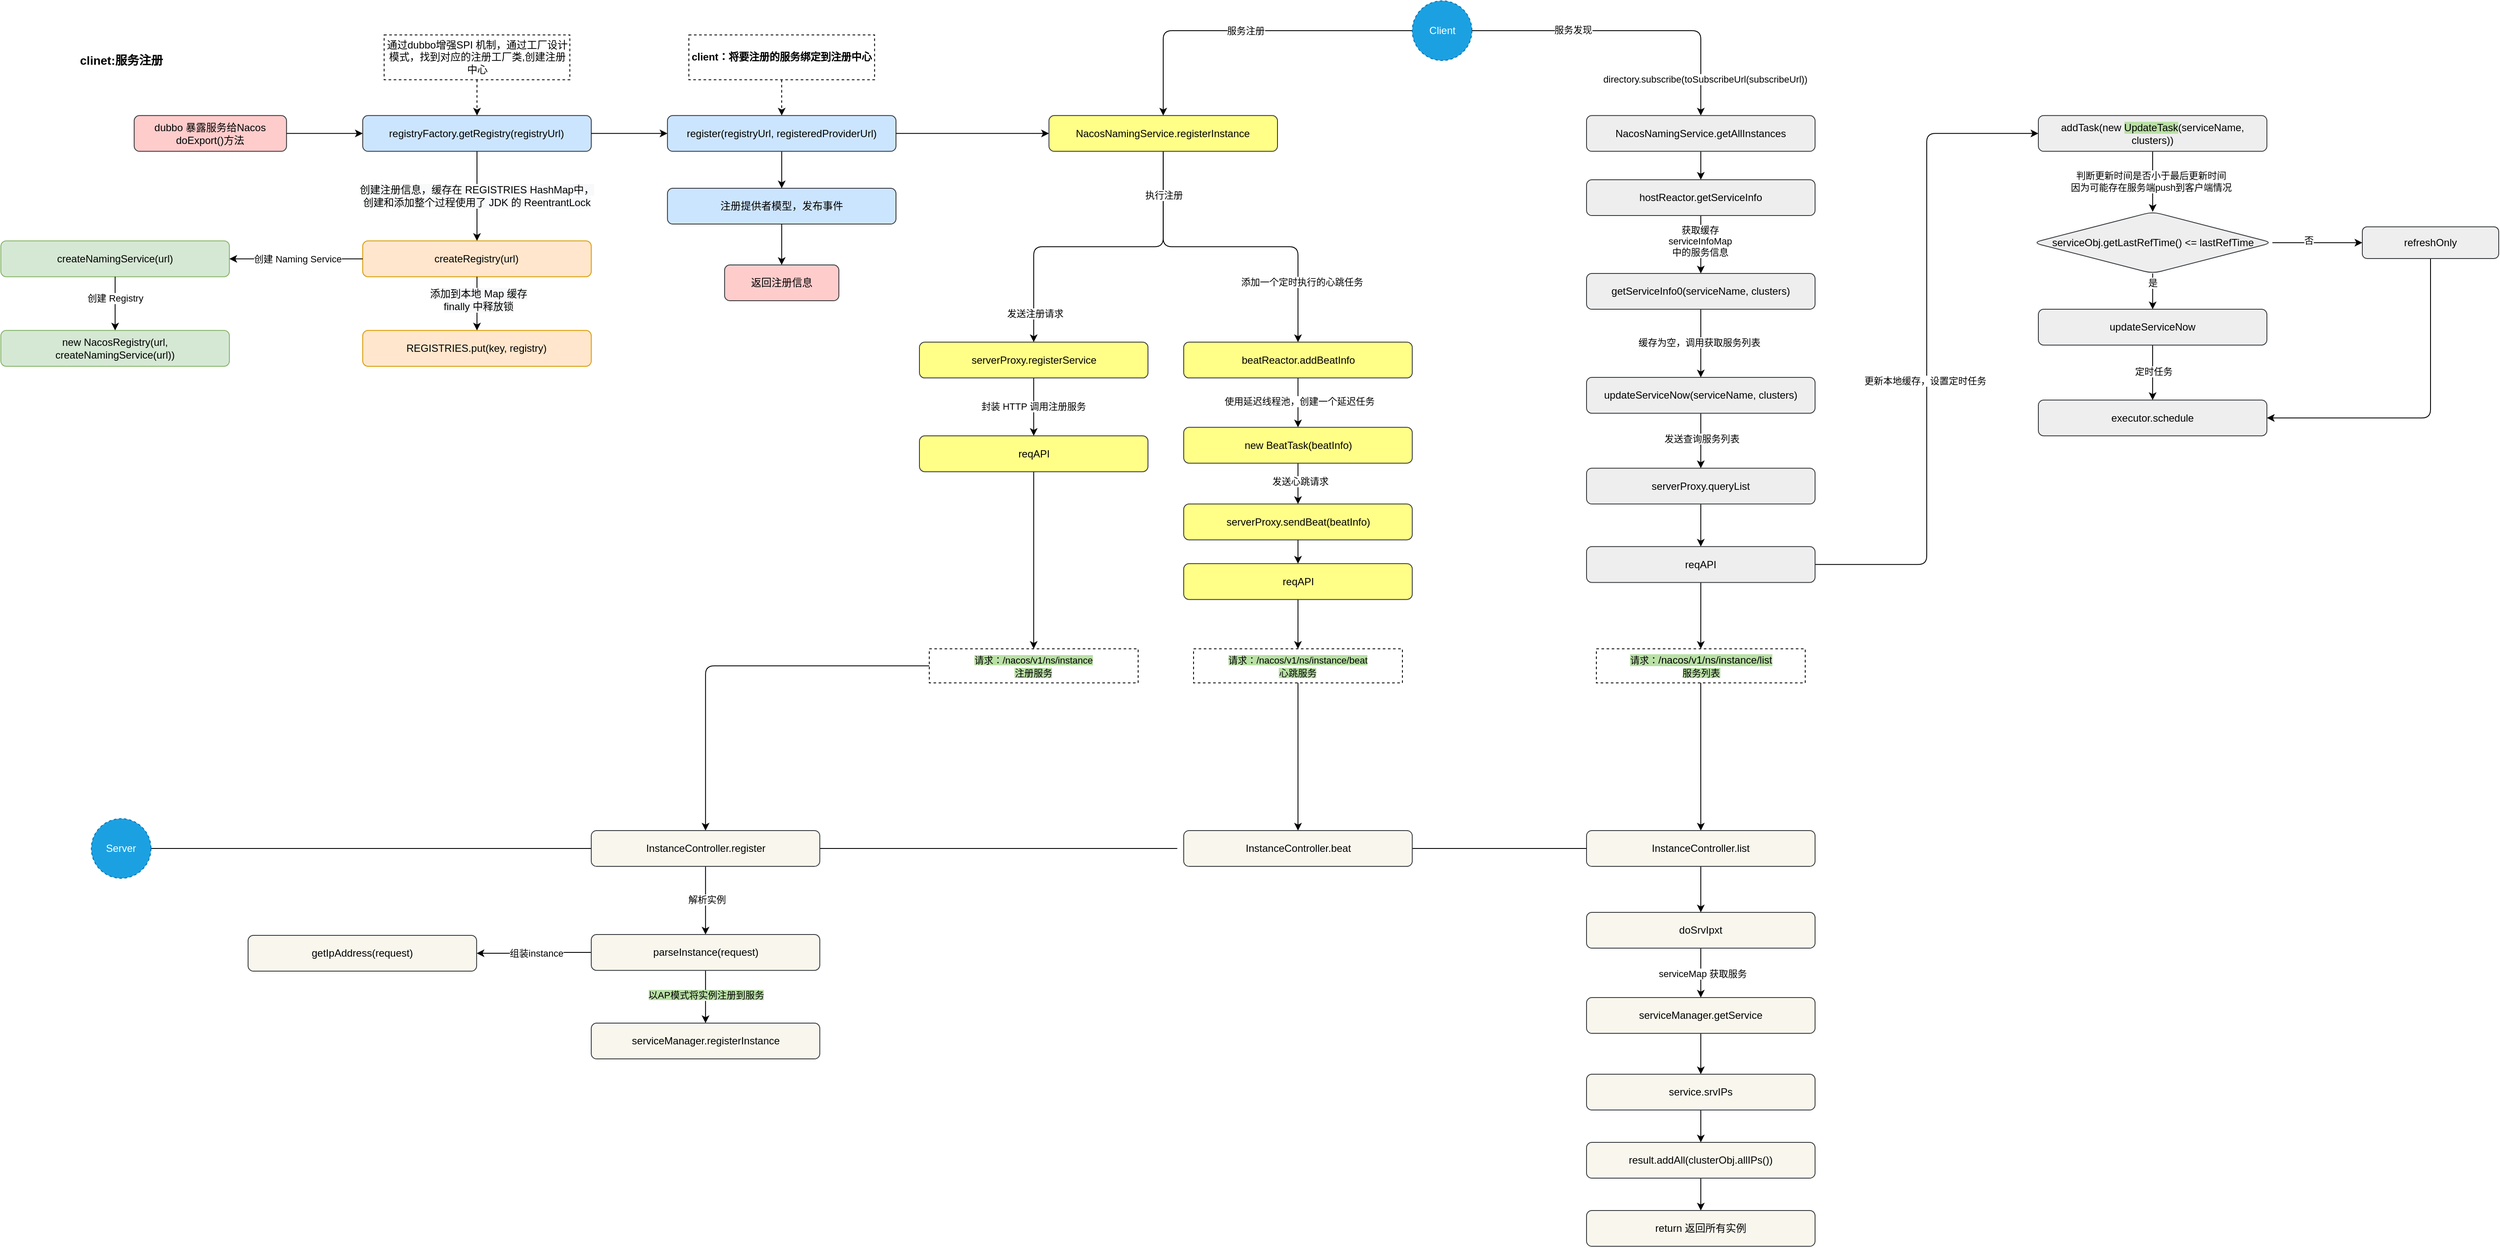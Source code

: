 <mxfile version="14.1.2" type="github">
  <diagram id="Wsj4afVeevuhm8IvAsYv" name="第 1 页">
    <mxGraphModel dx="1892" dy="1240" grid="1" gridSize="10" guides="1" tooltips="1" connect="1" arrows="1" fold="1" page="1" pageScale="1" pageWidth="3300" pageHeight="2339" math="0" shadow="0">
      <root>
        <mxCell id="0" />
        <mxCell id="1" parent="0" />
        <mxCell id="NISNzgCOaCl-4DxK-km3-28" value="注册提供者模型，发布事件" style="rounded=1;whiteSpace=wrap;html=1;strokeColor=#36393d;fillColor=#cce5ff;" vertex="1" parent="1">
          <mxGeometry x="801.915" y="250.001" width="268.085" height="42.051" as="geometry" />
        </mxCell>
        <mxCell id="NISNzgCOaCl-4DxK-km3-29" value="" style="edgeStyle=orthogonalEdgeStyle;rounded=1;orthogonalLoop=1;jettySize=auto;html=1;" edge="1" parent="1" source="NISNzgCOaCl-4DxK-km3-24" target="NISNzgCOaCl-4DxK-km3-28">
          <mxGeometry relative="1" as="geometry" />
        </mxCell>
        <mxCell id="NISNzgCOaCl-4DxK-km3-33" value="" style="edgeStyle=orthogonalEdgeStyle;rounded=1;orthogonalLoop=1;jettySize=auto;html=1;" edge="1" parent="1" source="NISNzgCOaCl-4DxK-km3-28" target="NISNzgCOaCl-4DxK-km3-32">
          <mxGeometry relative="1" as="geometry" />
        </mxCell>
        <mxCell id="NISNzgCOaCl-4DxK-km3-32" value="返回注册信息" style="rounded=1;whiteSpace=wrap;html=1;strokeColor=#36393d;fillColor=#ffcccc;" vertex="1" parent="1">
          <mxGeometry x="868.936" y="340.001" width="134.043" height="42.051" as="geometry" />
        </mxCell>
        <mxCell id="NISNzgCOaCl-4DxK-km3-1" value="dubbo 暴露服务给Nacos&lt;br&gt;doExport()方法" style="rounded=1;whiteSpace=wrap;html=1;strokeColor=#36393d;fillColor=#ffcccc;" vertex="1" parent="1">
          <mxGeometry x="176.383" y="164.615" width="178.723" height="42.051" as="geometry" />
        </mxCell>
        <mxCell id="NISNzgCOaCl-4DxK-km3-2" value="registryFactory.getRegistry(registryUrl)" style="rounded=1;whiteSpace=wrap;html=1;strokeColor=#36393d;fillColor=#cce5ff;" vertex="1" parent="1">
          <mxGeometry x="444.468" y="164.615" width="268.085" height="42.051" as="geometry" />
        </mxCell>
        <mxCell id="NISNzgCOaCl-4DxK-km3-3" value="" style="edgeStyle=orthogonalEdgeStyle;rounded=1;orthogonalLoop=1;jettySize=auto;html=1;" edge="1" parent="1" source="NISNzgCOaCl-4DxK-km3-1" target="NISNzgCOaCl-4DxK-km3-2">
          <mxGeometry x="20" y="70" as="geometry" />
        </mxCell>
        <mxCell id="NISNzgCOaCl-4DxK-km3-6" value="" style="edgeStyle=orthogonalEdgeStyle;rounded=1;orthogonalLoop=1;jettySize=auto;html=1;dashed=1;" edge="1" parent="1" source="NISNzgCOaCl-4DxK-km3-5" target="NISNzgCOaCl-4DxK-km3-2">
          <mxGeometry x="20" y="70" as="geometry" />
        </mxCell>
        <mxCell id="NISNzgCOaCl-4DxK-km3-5" value="通过dubbo增强SPI 机制，通过工厂设计模式，找到对应的注册工厂类,创建注册中心" style="text;html=1;fillColor=none;align=center;verticalAlign=middle;whiteSpace=wrap;rounded=0;strokeColor=#000000;dashed=1;" vertex="1" parent="1">
          <mxGeometry x="469.601" y="70" width="217.819" height="52.564" as="geometry" />
        </mxCell>
        <mxCell id="NISNzgCOaCl-4DxK-km3-7" value="createRegistry(url)" style="rounded=1;whiteSpace=wrap;html=1;strokeColor=#d79b00;fillColor=#ffe6cc;" vertex="1" parent="1">
          <mxGeometry x="444.468" y="311.795" width="268.085" height="42.051" as="geometry" />
        </mxCell>
        <mxCell id="NISNzgCOaCl-4DxK-km3-8" value="" style="edgeStyle=orthogonalEdgeStyle;rounded=1;orthogonalLoop=1;jettySize=auto;html=1;" edge="1" parent="1" source="NISNzgCOaCl-4DxK-km3-2" target="NISNzgCOaCl-4DxK-km3-7">
          <mxGeometry x="20" y="70" as="geometry" />
        </mxCell>
        <mxCell id="NISNzgCOaCl-4DxK-km3-22" value="&lt;span style=&quot;font-size: 12px ; background-color: rgb(248 , 249 , 250)&quot;&gt;创建注册信息，缓存在&amp;nbsp;REGISTRIES HashMap中，&lt;br&gt;创建和添加整个过程使用了 JDK 的&amp;nbsp;ReentrantLock&lt;/span&gt;" style="edgeLabel;html=1;align=center;verticalAlign=middle;resizable=0;points=[];" vertex="1" connectable="0" parent="NISNzgCOaCl-4DxK-km3-8">
          <mxGeometry x="-0.013" y="-1" relative="1" as="geometry">
            <mxPoint as="offset" />
          </mxGeometry>
        </mxCell>
        <mxCell id="NISNzgCOaCl-4DxK-km3-11" value="createNamingService(url)" style="rounded=1;whiteSpace=wrap;html=1;strokeColor=#82b366;fillColor=#d5e8d4;" vertex="1" parent="1">
          <mxGeometry x="20" y="311.795" width="268.085" height="42.051" as="geometry" />
        </mxCell>
        <mxCell id="NISNzgCOaCl-4DxK-km3-12" value="" style="edgeStyle=orthogonalEdgeStyle;rounded=1;orthogonalLoop=1;jettySize=auto;html=1;" edge="1" parent="1" source="NISNzgCOaCl-4DxK-km3-7" target="NISNzgCOaCl-4DxK-km3-11">
          <mxGeometry x="20" y="70" as="geometry" />
        </mxCell>
        <mxCell id="NISNzgCOaCl-4DxK-km3-13" value="创建 Naming Service" style="edgeLabel;html=1;align=center;verticalAlign=middle;resizable=0;points=[];" vertex="1" connectable="0" parent="NISNzgCOaCl-4DxK-km3-12">
          <mxGeometry x="-0.114" y="3" relative="1" as="geometry">
            <mxPoint x="-7.65" y="-3" as="offset" />
          </mxGeometry>
        </mxCell>
        <mxCell id="NISNzgCOaCl-4DxK-km3-14" value="new NacosRegistry(url, createNamingService(url))" style="rounded=1;whiteSpace=wrap;html=1;strokeColor=#82b366;fillColor=#d5e8d4;" vertex="1" parent="1">
          <mxGeometry x="20" y="416.923" width="268.085" height="42.051" as="geometry" />
        </mxCell>
        <mxCell id="NISNzgCOaCl-4DxK-km3-15" value="" style="edgeStyle=orthogonalEdgeStyle;rounded=1;orthogonalLoop=1;jettySize=auto;html=1;" edge="1" parent="1" source="NISNzgCOaCl-4DxK-km3-11" target="NISNzgCOaCl-4DxK-km3-14">
          <mxGeometry x="20" y="70" as="geometry" />
        </mxCell>
        <mxCell id="NISNzgCOaCl-4DxK-km3-16" value="创建 Registry" style="edgeLabel;html=1;align=center;verticalAlign=middle;resizable=0;points=[];" vertex="1" connectable="0" parent="NISNzgCOaCl-4DxK-km3-15">
          <mxGeometry x="-0.2" relative="1" as="geometry">
            <mxPoint as="offset" />
          </mxGeometry>
        </mxCell>
        <mxCell id="NISNzgCOaCl-4DxK-km3-17" value="REGISTRIES.put(key, registry)" style="rounded=1;whiteSpace=wrap;html=1;strokeColor=#d79b00;fillColor=#ffe6cc;" vertex="1" parent="1">
          <mxGeometry x="444.468" y="416.919" width="268.085" height="42.051" as="geometry" />
        </mxCell>
        <mxCell id="NISNzgCOaCl-4DxK-km3-18" value="" style="edgeStyle=orthogonalEdgeStyle;rounded=1;orthogonalLoop=1;jettySize=auto;html=1;" edge="1" parent="1" source="NISNzgCOaCl-4DxK-km3-7" target="NISNzgCOaCl-4DxK-km3-17">
          <mxGeometry x="20" y="70" as="geometry" />
        </mxCell>
        <mxCell id="NISNzgCOaCl-4DxK-km3-23" value="&lt;span style=&quot;font-size: 12px ; background-color: rgb(248 , 249 , 250)&quot;&gt;添加到本地 Map 缓存&lt;/span&gt;&lt;br style=&quot;font-size: 12px&quot;&gt;&lt;span style=&quot;font-size: 12px ; background-color: rgb(248 , 249 , 250)&quot;&gt;finally 中释放锁&lt;/span&gt;" style="edgeLabel;html=1;align=center;verticalAlign=middle;resizable=0;points=[];" vertex="1" connectable="0" parent="NISNzgCOaCl-4DxK-km3-18">
          <mxGeometry x="-0.166" y="1" relative="1" as="geometry">
            <mxPoint as="offset" />
          </mxGeometry>
        </mxCell>
        <mxCell id="NISNzgCOaCl-4DxK-km3-24" value="register(registryUrl, registeredProviderUrl)" style="rounded=1;whiteSpace=wrap;html=1;strokeColor=#36393d;fillColor=#cce5ff;" vertex="1" parent="1">
          <mxGeometry x="801.915" y="164.615" width="268.085" height="42.051" as="geometry" />
        </mxCell>
        <mxCell id="NISNzgCOaCl-4DxK-km3-25" value="" style="edgeStyle=orthogonalEdgeStyle;rounded=1;orthogonalLoop=1;jettySize=auto;html=1;" edge="1" parent="1" source="NISNzgCOaCl-4DxK-km3-2" target="NISNzgCOaCl-4DxK-km3-24">
          <mxGeometry x="20" y="70" as="geometry" />
        </mxCell>
        <mxCell id="NISNzgCOaCl-4DxK-km3-27" value="" style="edgeStyle=orthogonalEdgeStyle;rounded=1;orthogonalLoop=1;jettySize=auto;html=1;dashed=1;" edge="1" parent="1" source="NISNzgCOaCl-4DxK-km3-26" target="NISNzgCOaCl-4DxK-km3-24">
          <mxGeometry x="20" y="70" as="geometry" />
        </mxCell>
        <mxCell id="NISNzgCOaCl-4DxK-km3-26" value="&lt;b&gt;client：将要注册的服务绑定到注册中心&lt;/b&gt;" style="text;html=1;fillColor=none;align=center;verticalAlign=middle;whiteSpace=wrap;rounded=0;strokeColor=#000000;dashed=1;" vertex="1" parent="1">
          <mxGeometry x="827.048" y="70" width="217.819" height="52.564" as="geometry" />
        </mxCell>
        <mxCell id="NISNzgCOaCl-4DxK-km3-35" value="&lt;span style=&quot;font-size: 14px&quot;&gt;&lt;b&gt;clinet:服务注册&lt;/b&gt;&lt;/span&gt;" style="text;html=1;align=center;verticalAlign=middle;resizable=0;points=[];autosize=1;" vertex="1" parent="1">
          <mxGeometry x="106.117" y="90" width="110" height="20" as="geometry" />
        </mxCell>
        <mxCell id="NISNzgCOaCl-4DxK-km3-72" value="" style="edgeStyle=orthogonalEdgeStyle;rounded=1;orthogonalLoop=1;jettySize=auto;html=1;" edge="1" parent="1" source="NISNzgCOaCl-4DxK-km3-69" target="NISNzgCOaCl-4DxK-km3-71">
          <mxGeometry relative="1" as="geometry" />
        </mxCell>
        <mxCell id="NISNzgCOaCl-4DxK-km3-76" value="添加一个定时执行的心跳任务" style="edgeLabel;html=1;align=center;verticalAlign=middle;resizable=0;points=[];" vertex="1" connectable="0" parent="NISNzgCOaCl-4DxK-km3-72">
          <mxGeometry x="0.628" y="4" relative="1" as="geometry">
            <mxPoint as="offset" />
          </mxGeometry>
        </mxCell>
        <mxCell id="NISNzgCOaCl-4DxK-km3-75" style="edgeStyle=orthogonalEdgeStyle;rounded=1;orthogonalLoop=1;jettySize=auto;html=1;" edge="1" parent="1" source="NISNzgCOaCl-4DxK-km3-69" target="NISNzgCOaCl-4DxK-km3-74">
          <mxGeometry relative="1" as="geometry" />
        </mxCell>
        <mxCell id="NISNzgCOaCl-4DxK-km3-77" value="执行注册" style="edgeLabel;html=1;align=center;verticalAlign=middle;resizable=0;points=[];" vertex="1" connectable="0" parent="NISNzgCOaCl-4DxK-km3-75">
          <mxGeometry x="-0.722" relative="1" as="geometry">
            <mxPoint y="-1" as="offset" />
          </mxGeometry>
        </mxCell>
        <mxCell id="NISNzgCOaCl-4DxK-km3-89" value="发送注册请求" style="edgeLabel;html=1;align=center;verticalAlign=middle;resizable=0;points=[];" vertex="1" connectable="0" parent="NISNzgCOaCl-4DxK-km3-75">
          <mxGeometry x="0.816" y="1" relative="1" as="geometry">
            <mxPoint as="offset" />
          </mxGeometry>
        </mxCell>
        <mxCell id="NISNzgCOaCl-4DxK-km3-69" value="NacosNamingService.registerInstance" style="rounded=1;whiteSpace=wrap;html=1;strokeColor=#36393d;fillColor=#ffff88;" vertex="1" parent="1">
          <mxGeometry x="1249.41" y="164.615" width="268.085" height="42.051" as="geometry" />
        </mxCell>
        <mxCell id="NISNzgCOaCl-4DxK-km3-70" value="" style="edgeStyle=orthogonalEdgeStyle;rounded=1;orthogonalLoop=1;jettySize=auto;html=1;" edge="1" parent="1" source="NISNzgCOaCl-4DxK-km3-24" target="NISNzgCOaCl-4DxK-km3-69">
          <mxGeometry x="20" y="70" as="geometry" />
        </mxCell>
        <mxCell id="NISNzgCOaCl-4DxK-km3-84" value="" style="edgeStyle=orthogonalEdgeStyle;rounded=1;orthogonalLoop=1;jettySize=auto;html=1;" edge="1" parent="1" source="NISNzgCOaCl-4DxK-km3-71" target="NISNzgCOaCl-4DxK-km3-83">
          <mxGeometry relative="1" as="geometry" />
        </mxCell>
        <mxCell id="NISNzgCOaCl-4DxK-km3-85" value="使用延迟线程池，创建一个延迟任务" style="edgeLabel;html=1;align=center;verticalAlign=middle;resizable=0;points=[];" vertex="1" connectable="0" parent="NISNzgCOaCl-4DxK-km3-84">
          <mxGeometry x="-0.095" y="1" relative="1" as="geometry">
            <mxPoint y="1" as="offset" />
          </mxGeometry>
        </mxCell>
        <mxCell id="NISNzgCOaCl-4DxK-km3-71" value="beatReactor.addBeatInfo" style="rounded=1;whiteSpace=wrap;html=1;strokeColor=#36393d;fillColor=#ffff88;" vertex="1" parent="1">
          <mxGeometry x="1407.5" y="430.637" width="268.085" height="42.051" as="geometry" />
        </mxCell>
        <mxCell id="NISNzgCOaCl-4DxK-km3-79" value="" style="edgeStyle=orthogonalEdgeStyle;rounded=1;orthogonalLoop=1;jettySize=auto;html=1;" edge="1" parent="1" source="NISNzgCOaCl-4DxK-km3-74" target="NISNzgCOaCl-4DxK-km3-78">
          <mxGeometry relative="1" as="geometry" />
        </mxCell>
        <mxCell id="NISNzgCOaCl-4DxK-km3-80" value="&lt;span style=&quot;background-color: rgb(185 , 224 , 165)&quot;&gt;&lt;br&gt;&lt;/span&gt;" style="edgeLabel;html=1;align=center;verticalAlign=middle;resizable=0;points=[];" vertex="1" connectable="0" parent="NISNzgCOaCl-4DxK-km3-79">
          <mxGeometry x="-0.144" y="5" relative="1" as="geometry">
            <mxPoint x="-5" y="149.38" as="offset" />
          </mxGeometry>
        </mxCell>
        <mxCell id="NISNzgCOaCl-4DxK-km3-81" value="封装 HTTP 调用注册服务" style="edgeLabel;html=1;align=center;verticalAlign=middle;resizable=0;points=[];" vertex="1" connectable="0" parent="NISNzgCOaCl-4DxK-km3-79">
          <mxGeometry x="-0.059" y="-1" relative="1" as="geometry">
            <mxPoint y="1" as="offset" />
          </mxGeometry>
        </mxCell>
        <mxCell id="NISNzgCOaCl-4DxK-km3-74" value="serverProxy.registerService" style="rounded=1;whiteSpace=wrap;html=1;strokeColor=#36393d;fillColor=#ffff88;" vertex="1" parent="1">
          <mxGeometry x="1097.5" y="430.637" width="268.085" height="42.051" as="geometry" />
        </mxCell>
        <mxCell id="NISNzgCOaCl-4DxK-km3-82" style="edgeStyle=orthogonalEdgeStyle;rounded=1;orthogonalLoop=1;jettySize=auto;html=1;entryX=0.5;entryY=0;entryDx=0;entryDy=0;" edge="1" parent="1" source="NISNzgCOaCl-4DxK-km3-78" target="NISNzgCOaCl-4DxK-km3-95">
          <mxGeometry relative="1" as="geometry">
            <mxPoint x="1231.543" y="630.64" as="targetPoint" />
          </mxGeometry>
        </mxCell>
        <mxCell id="NISNzgCOaCl-4DxK-km3-78" value="reqAPI" style="rounded=1;whiteSpace=wrap;html=1;strokeColor=#36393d;fillColor=#ffff88;" vertex="1" parent="1">
          <mxGeometry x="1097.5" y="540.638" width="268.085" height="42.051" as="geometry" />
        </mxCell>
        <mxCell id="NISNzgCOaCl-4DxK-km3-87" value="" style="edgeStyle=orthogonalEdgeStyle;rounded=1;orthogonalLoop=1;jettySize=auto;html=1;" edge="1" parent="1" source="NISNzgCOaCl-4DxK-km3-83" target="NISNzgCOaCl-4DxK-km3-86">
          <mxGeometry relative="1" as="geometry" />
        </mxCell>
        <mxCell id="NISNzgCOaCl-4DxK-km3-88" value="发送心跳请求" style="edgeLabel;html=1;align=center;verticalAlign=middle;resizable=0;points=[];" vertex="1" connectable="0" parent="NISNzgCOaCl-4DxK-km3-87">
          <mxGeometry x="-0.144" y="2" relative="1" as="geometry">
            <mxPoint y="1" as="offset" />
          </mxGeometry>
        </mxCell>
        <mxCell id="NISNzgCOaCl-4DxK-km3-83" value="new BeatTask(beatInfo)" style="rounded=1;whiteSpace=wrap;html=1;strokeColor=#36393d;fillColor=#ffff88;" vertex="1" parent="1">
          <mxGeometry x="1407.5" y="530.638" width="268.085" height="42.051" as="geometry" />
        </mxCell>
        <mxCell id="NISNzgCOaCl-4DxK-km3-91" value="" style="edgeStyle=orthogonalEdgeStyle;rounded=1;orthogonalLoop=1;jettySize=auto;html=1;" edge="1" parent="1" source="NISNzgCOaCl-4DxK-km3-86" target="NISNzgCOaCl-4DxK-km3-90">
          <mxGeometry relative="1" as="geometry" />
        </mxCell>
        <mxCell id="NISNzgCOaCl-4DxK-km3-86" value="serverProxy.sendBeat(beatInfo)" style="rounded=1;whiteSpace=wrap;html=1;strokeColor=#36393d;fillColor=#ffff88;" vertex="1" parent="1">
          <mxGeometry x="1407.5" y="620.639" width="268.085" height="42.051" as="geometry" />
        </mxCell>
        <mxCell id="NISNzgCOaCl-4DxK-km3-94" value="" style="edgeStyle=orthogonalEdgeStyle;rounded=1;orthogonalLoop=1;jettySize=auto;html=1;" edge="1" parent="1" source="NISNzgCOaCl-4DxK-km3-90" target="NISNzgCOaCl-4DxK-km3-93">
          <mxGeometry relative="1" as="geometry" />
        </mxCell>
        <mxCell id="NISNzgCOaCl-4DxK-km3-90" value="reqAPI" style="rounded=1;whiteSpace=wrap;html=1;strokeColor=#36393d;fillColor=#ffff88;" vertex="1" parent="1">
          <mxGeometry x="1407.5" y="690.641" width="268.085" height="42.051" as="geometry" />
        </mxCell>
        <mxCell id="NISNzgCOaCl-4DxK-km3-159" style="edgeStyle=orthogonalEdgeStyle;rounded=1;orthogonalLoop=1;jettySize=auto;html=1;endArrow=classic;endFill=1;entryX=0.5;entryY=0;entryDx=0;entryDy=0;" edge="1" parent="1" source="NISNzgCOaCl-4DxK-km3-93" target="NISNzgCOaCl-4DxK-km3-155">
          <mxGeometry relative="1" as="geometry">
            <mxPoint x="1542" y="1140" as="targetPoint" />
          </mxGeometry>
        </mxCell>
        <mxCell id="NISNzgCOaCl-4DxK-km3-93" value="&lt;span style=&quot;font-size: 11px ; background-color: rgb(185 , 224 , 165)&quot;&gt;请求：/nacos/v1/ns/instance&lt;/span&gt;&lt;span style=&quot;background-color: rgb(185 , 224 , 165) ; font-size: 11px&quot;&gt;/beat&lt;br&gt;心跳服务&lt;/span&gt;&lt;span style=&quot;font-size: 11px ; background-color: rgb(185 , 224 , 165)&quot;&gt;&lt;br&gt;&lt;/span&gt;" style="text;html=1;fillColor=none;align=center;verticalAlign=middle;whiteSpace=wrap;rounded=0;dashed=1;strokeColor=#000000;" vertex="1" parent="1">
          <mxGeometry x="1419.04" y="790.64" width="245" height="40" as="geometry" />
        </mxCell>
        <mxCell id="NISNzgCOaCl-4DxK-km3-158" style="edgeStyle=orthogonalEdgeStyle;rounded=1;orthogonalLoop=1;jettySize=auto;html=1;entryX=0.5;entryY=0;entryDx=0;entryDy=0;endArrow=classic;endFill=1;" edge="1" parent="1" source="NISNzgCOaCl-4DxK-km3-95" target="NISNzgCOaCl-4DxK-km3-154">
          <mxGeometry relative="1" as="geometry" />
        </mxCell>
        <mxCell id="NISNzgCOaCl-4DxK-km3-95" value="&lt;span style=&quot;font-size: 11px ; background-color: rgb(185 , 224 , 165)&quot;&gt;请求：/nacos/v1/ns/instance&lt;/span&gt;&lt;br style=&quot;font-size: 11px ; background-color: rgb(185 , 224 , 165)&quot;&gt;&lt;span style=&quot;font-size: 11px ; background-color: rgb(185 , 224 , 165)&quot;&gt;注册服务&lt;/span&gt;&lt;span style=&quot;font-size: 11px ; background-color: rgb(185 , 224 , 165)&quot;&gt;&lt;br&gt;&lt;/span&gt;" style="text;html=1;fillColor=none;align=center;verticalAlign=middle;whiteSpace=wrap;rounded=0;dashed=1;strokeColor=#000000;" vertex="1" parent="1">
          <mxGeometry x="1109.04" y="790.64" width="245" height="40" as="geometry" />
        </mxCell>
        <mxCell id="NISNzgCOaCl-4DxK-km3-97" value="服务注册" style="edgeStyle=orthogonalEdgeStyle;rounded=1;orthogonalLoop=1;jettySize=auto;html=1;" edge="1" parent="1" source="NISNzgCOaCl-4DxK-km3-96" target="NISNzgCOaCl-4DxK-km3-69">
          <mxGeometry relative="1" as="geometry" />
        </mxCell>
        <mxCell id="NISNzgCOaCl-4DxK-km3-99" style="edgeStyle=orthogonalEdgeStyle;rounded=1;orthogonalLoop=1;jettySize=auto;html=1;" edge="1" parent="1" source="NISNzgCOaCl-4DxK-km3-96" target="NISNzgCOaCl-4DxK-km3-98">
          <mxGeometry relative="1" as="geometry" />
        </mxCell>
        <mxCell id="NISNzgCOaCl-4DxK-km3-100" value="服务发现" style="edgeLabel;html=1;align=center;verticalAlign=middle;resizable=0;points=[];" vertex="1" connectable="0" parent="NISNzgCOaCl-4DxK-km3-99">
          <mxGeometry x="-0.357" y="1" relative="1" as="geometry">
            <mxPoint as="offset" />
          </mxGeometry>
        </mxCell>
        <mxCell id="NISNzgCOaCl-4DxK-km3-101" value="directory.subscribe(toSubscribeUrl(subscribeUrl))" style="edgeLabel;html=1;align=center;verticalAlign=middle;resizable=0;points=[];" vertex="1" connectable="0" parent="NISNzgCOaCl-4DxK-km3-99">
          <mxGeometry x="0.685" y="5" relative="1" as="geometry">
            <mxPoint y="15.71" as="offset" />
          </mxGeometry>
        </mxCell>
        <mxCell id="NISNzgCOaCl-4DxK-km3-96" value="Client" style="ellipse;whiteSpace=wrap;html=1;aspect=fixed;rounded=0;dashed=1;strokeColor=#006EAF;fillColor=#1ba1e2;fontColor=#ffffff;" vertex="1" parent="1">
          <mxGeometry x="1675.59" y="30" width="70" height="70" as="geometry" />
        </mxCell>
        <mxCell id="NISNzgCOaCl-4DxK-km3-103" value="" style="edgeStyle=orthogonalEdgeStyle;rounded=1;orthogonalLoop=1;jettySize=auto;html=1;" edge="1" parent="1" source="NISNzgCOaCl-4DxK-km3-98" target="NISNzgCOaCl-4DxK-km3-102">
          <mxGeometry relative="1" as="geometry" />
        </mxCell>
        <mxCell id="NISNzgCOaCl-4DxK-km3-98" value="NacosNamingService.getAllInstances" style="rounded=1;whiteSpace=wrap;html=1;fillColor=#eeeeee;strokeColor=#36393d;" vertex="1" parent="1">
          <mxGeometry x="1880.0" y="164.615" width="268.085" height="42.051" as="geometry" />
        </mxCell>
        <mxCell id="NISNzgCOaCl-4DxK-km3-105" value="" style="edgeStyle=orthogonalEdgeStyle;rounded=1;orthogonalLoop=1;jettySize=auto;html=1;" edge="1" parent="1" source="NISNzgCOaCl-4DxK-km3-102" target="NISNzgCOaCl-4DxK-km3-104">
          <mxGeometry relative="1" as="geometry" />
        </mxCell>
        <mxCell id="NISNzgCOaCl-4DxK-km3-106" value="获取缓存&lt;br&gt;serviceInfoMap&lt;br&gt;中的服务信息" style="edgeLabel;html=1;align=center;verticalAlign=middle;resizable=0;points=[];" vertex="1" connectable="0" parent="NISNzgCOaCl-4DxK-km3-105">
          <mxGeometry x="-0.144" y="-1" relative="1" as="geometry">
            <mxPoint y="1" as="offset" />
          </mxGeometry>
        </mxCell>
        <mxCell id="NISNzgCOaCl-4DxK-km3-102" value="hostReactor.getServiceInfo" style="rounded=1;whiteSpace=wrap;html=1;fillColor=#eeeeee;strokeColor=#36393d;" vertex="1" parent="1">
          <mxGeometry x="1880.0" y="239.997" width="268.085" height="42.051" as="geometry" />
        </mxCell>
        <mxCell id="NISNzgCOaCl-4DxK-km3-108" value="" style="edgeStyle=orthogonalEdgeStyle;rounded=1;orthogonalLoop=1;jettySize=auto;html=1;" edge="1" parent="1" source="NISNzgCOaCl-4DxK-km3-104" target="NISNzgCOaCl-4DxK-km3-107">
          <mxGeometry relative="1" as="geometry" />
        </mxCell>
        <mxCell id="NISNzgCOaCl-4DxK-km3-109" value="缓存为空，调用获取服务列表" style="edgeLabel;html=1;align=center;verticalAlign=middle;resizable=0;points=[];" vertex="1" connectable="0" parent="NISNzgCOaCl-4DxK-km3-108">
          <mxGeometry x="-0.058" y="-2" relative="1" as="geometry">
            <mxPoint y="1" as="offset" />
          </mxGeometry>
        </mxCell>
        <mxCell id="NISNzgCOaCl-4DxK-km3-104" value="getServiceInfo0(serviceName, clusters)" style="rounded=1;whiteSpace=wrap;html=1;fillColor=#eeeeee;strokeColor=#36393d;" vertex="1" parent="1">
          <mxGeometry x="1880.0" y="349.998" width="268.085" height="42.051" as="geometry" />
        </mxCell>
        <mxCell id="NISNzgCOaCl-4DxK-km3-112" value="" style="edgeStyle=orthogonalEdgeStyle;rounded=1;orthogonalLoop=1;jettySize=auto;html=1;" edge="1" parent="1" source="NISNzgCOaCl-4DxK-km3-107" target="NISNzgCOaCl-4DxK-km3-111">
          <mxGeometry relative="1" as="geometry" />
        </mxCell>
        <mxCell id="NISNzgCOaCl-4DxK-km3-113" value="发送查询服务列表" style="edgeLabel;html=1;align=center;verticalAlign=middle;resizable=0;points=[];" vertex="1" connectable="0" parent="NISNzgCOaCl-4DxK-km3-112">
          <mxGeometry x="-0.073" y="1" relative="1" as="geometry">
            <mxPoint as="offset" />
          </mxGeometry>
        </mxCell>
        <mxCell id="NISNzgCOaCl-4DxK-km3-107" value="updateServiceNow(serviceName, clusters)" style="rounded=1;whiteSpace=wrap;html=1;fillColor=#eeeeee;strokeColor=#36393d;" vertex="1" parent="1">
          <mxGeometry x="1880.0" y="472.049" width="268.085" height="42.051" as="geometry" />
        </mxCell>
        <mxCell id="NISNzgCOaCl-4DxK-km3-141" style="edgeStyle=orthogonalEdgeStyle;rounded=1;orthogonalLoop=1;jettySize=auto;html=1;" edge="1" parent="1" source="NISNzgCOaCl-4DxK-km3-110" target="NISNzgCOaCl-4DxK-km3-139">
          <mxGeometry relative="1" as="geometry" />
        </mxCell>
        <mxCell id="NISNzgCOaCl-4DxK-km3-110" value="&lt;span style=&quot;background-color: rgb(185 , 224 , 165)&quot;&gt;&lt;span style=&quot;font-size: 11px&quot;&gt;请求：&lt;/span&gt;/nacos/v1/ns/instance/list&lt;/span&gt;&lt;span style=&quot;font-size: 11px&quot;&gt;&lt;span style=&quot;background-color: rgb(185 , 224 , 165)&quot;&gt;&lt;br&gt;服务列表&lt;/span&gt;&lt;/span&gt;&lt;span style=&quot;font-size: 11px ; background-color: rgb(185 , 224 , 165)&quot;&gt;&lt;br&gt;&lt;/span&gt;" style="text;html=1;fillColor=none;align=center;verticalAlign=middle;whiteSpace=wrap;rounded=0;dashed=1;strokeColor=#000000;" vertex="1" parent="1">
          <mxGeometry x="1891.54" y="790.64" width="245" height="40" as="geometry" />
        </mxCell>
        <mxCell id="NISNzgCOaCl-4DxK-km3-118" value="" style="edgeStyle=orthogonalEdgeStyle;rounded=1;orthogonalLoop=1;jettySize=auto;html=1;" edge="1" parent="1" source="NISNzgCOaCl-4DxK-km3-111" target="NISNzgCOaCl-4DxK-km3-117">
          <mxGeometry relative="1" as="geometry" />
        </mxCell>
        <mxCell id="NISNzgCOaCl-4DxK-km3-111" value="serverProxy.queryList" style="rounded=1;whiteSpace=wrap;html=1;fillColor=#eeeeee;strokeColor=#36393d;" vertex="1" parent="1">
          <mxGeometry x="1880.0" y="578.591" width="268.085" height="42.051" as="geometry" />
        </mxCell>
        <mxCell id="NISNzgCOaCl-4DxK-km3-119" value="" style="edgeStyle=orthogonalEdgeStyle;rounded=1;orthogonalLoop=1;jettySize=auto;html=1;" edge="1" parent="1" source="NISNzgCOaCl-4DxK-km3-117" target="NISNzgCOaCl-4DxK-km3-110">
          <mxGeometry relative="1" as="geometry" />
        </mxCell>
        <mxCell id="NISNzgCOaCl-4DxK-km3-121" value="" style="edgeStyle=orthogonalEdgeStyle;rounded=1;orthogonalLoop=1;jettySize=auto;html=1;entryX=0;entryY=0.5;entryDx=0;entryDy=0;" edge="1" parent="1" source="NISNzgCOaCl-4DxK-km3-117" target="NISNzgCOaCl-4DxK-km3-120">
          <mxGeometry relative="1" as="geometry" />
        </mxCell>
        <mxCell id="NISNzgCOaCl-4DxK-km3-122" value="更新本地缓存，设置定时任务" style="edgeLabel;html=1;align=center;verticalAlign=middle;resizable=0;points=[];" vertex="1" connectable="0" parent="NISNzgCOaCl-4DxK-km3-121">
          <mxGeometry x="-0.098" y="1" relative="1" as="geometry">
            <mxPoint x="-1" as="offset" />
          </mxGeometry>
        </mxCell>
        <mxCell id="NISNzgCOaCl-4DxK-km3-117" value="reqAPI" style="rounded=1;whiteSpace=wrap;html=1;fillColor=#eeeeee;strokeColor=#36393d;" vertex="1" parent="1">
          <mxGeometry x="1880.0" y="670.642" width="268.085" height="42.051" as="geometry" />
        </mxCell>
        <mxCell id="NISNzgCOaCl-4DxK-km3-126" value="" style="edgeStyle=orthogonalEdgeStyle;rounded=1;orthogonalLoop=1;jettySize=auto;html=1;" edge="1" parent="1" source="NISNzgCOaCl-4DxK-km3-120" target="NISNzgCOaCl-4DxK-km3-125">
          <mxGeometry relative="1" as="geometry" />
        </mxCell>
        <mxCell id="NISNzgCOaCl-4DxK-km3-127" value="判断更新时间是否小于最后更新时间&lt;br&gt;因为可能存在服务端push到客户端情况" style="edgeLabel;html=1;align=center;verticalAlign=middle;resizable=0;points=[];" vertex="1" connectable="0" parent="NISNzgCOaCl-4DxK-km3-126">
          <mxGeometry x="-0.017" y="-2" relative="1" as="geometry">
            <mxPoint as="offset" />
          </mxGeometry>
        </mxCell>
        <mxCell id="NISNzgCOaCl-4DxK-km3-120" value="addTask(new &lt;span style=&quot;background-color: rgb(185 , 224 , 165)&quot;&gt;UpdateTask&lt;/span&gt;(serviceName, clusters))" style="rounded=1;whiteSpace=wrap;html=1;fillColor=#eeeeee;strokeColor=#36393d;" vertex="1" parent="1">
          <mxGeometry x="2409.995" y="164.612" width="268.085" height="42.051" as="geometry" />
        </mxCell>
        <mxCell id="NISNzgCOaCl-4DxK-km3-129" value="" style="edgeStyle=orthogonalEdgeStyle;rounded=1;orthogonalLoop=1;jettySize=auto;html=1;" edge="1" parent="1" source="NISNzgCOaCl-4DxK-km3-125" target="NISNzgCOaCl-4DxK-km3-128">
          <mxGeometry relative="1" as="geometry" />
        </mxCell>
        <mxCell id="NISNzgCOaCl-4DxK-km3-130" value="否" style="edgeLabel;html=1;align=center;verticalAlign=middle;resizable=0;points=[];" vertex="1" connectable="0" parent="NISNzgCOaCl-4DxK-km3-129">
          <mxGeometry x="-0.194" y="3" relative="1" as="geometry">
            <mxPoint as="offset" />
          </mxGeometry>
        </mxCell>
        <mxCell id="NISNzgCOaCl-4DxK-km3-132" value="" style="edgeStyle=orthogonalEdgeStyle;rounded=1;orthogonalLoop=1;jettySize=auto;html=1;" edge="1" parent="1" source="NISNzgCOaCl-4DxK-km3-125" target="NISNzgCOaCl-4DxK-km3-131">
          <mxGeometry relative="1" as="geometry" />
        </mxCell>
        <mxCell id="NISNzgCOaCl-4DxK-km3-133" value="是" style="edgeLabel;html=1;align=center;verticalAlign=middle;resizable=0;points=[];" vertex="1" connectable="0" parent="NISNzgCOaCl-4DxK-km3-132">
          <mxGeometry x="-0.094" y="3" relative="1" as="geometry">
            <mxPoint x="-3.02" y="-7.79" as="offset" />
          </mxGeometry>
        </mxCell>
        <mxCell id="NISNzgCOaCl-4DxK-km3-125" value="serviceObj.getLastRefTime() &amp;lt;= lastRefTime" style="rhombus;whiteSpace=wrap;html=1;rounded=1;strokeColor=#36393d;fillColor=#eeeeee;" vertex="1" parent="1">
          <mxGeometry x="2403.56" y="277.69" width="280.96" height="72.31" as="geometry" />
        </mxCell>
        <mxCell id="NISNzgCOaCl-4DxK-km3-136" style="edgeStyle=orthogonalEdgeStyle;rounded=1;orthogonalLoop=1;jettySize=auto;html=1;entryX=1;entryY=0.5;entryDx=0;entryDy=0;exitX=0.5;exitY=1;exitDx=0;exitDy=0;" edge="1" parent="1" source="NISNzgCOaCl-4DxK-km3-128" target="NISNzgCOaCl-4DxK-km3-134">
          <mxGeometry relative="1" as="geometry">
            <Array as="points">
              <mxPoint x="2870" y="520" />
            </Array>
          </mxGeometry>
        </mxCell>
        <mxCell id="NISNzgCOaCl-4DxK-km3-128" value="refreshOnly" style="rounded=1;whiteSpace=wrap;html=1;fillColor=#eeeeee;strokeColor=#36393d;" vertex="1" parent="1">
          <mxGeometry x="2790" y="295.26" width="160" height="37.18" as="geometry" />
        </mxCell>
        <mxCell id="NISNzgCOaCl-4DxK-km3-135" value="" style="edgeStyle=orthogonalEdgeStyle;rounded=1;orthogonalLoop=1;jettySize=auto;html=1;" edge="1" parent="1" source="NISNzgCOaCl-4DxK-km3-131" target="NISNzgCOaCl-4DxK-km3-134">
          <mxGeometry relative="1" as="geometry" />
        </mxCell>
        <mxCell id="NISNzgCOaCl-4DxK-km3-137" value="定时任务" style="edgeLabel;html=1;align=center;verticalAlign=middle;resizable=0;points=[];" vertex="1" connectable="0" parent="NISNzgCOaCl-4DxK-km3-135">
          <mxGeometry x="-0.038" y="1" relative="1" as="geometry">
            <mxPoint as="offset" />
          </mxGeometry>
        </mxCell>
        <mxCell id="NISNzgCOaCl-4DxK-km3-131" value="updateServiceNow" style="rounded=1;whiteSpace=wrap;html=1;fillColor=#eeeeee;strokeColor=#36393d;" vertex="1" parent="1">
          <mxGeometry x="2409.995" y="392.052" width="268.085" height="42.051" as="geometry" />
        </mxCell>
        <mxCell id="NISNzgCOaCl-4DxK-km3-134" value="executor.schedule" style="rounded=1;whiteSpace=wrap;html=1;fillColor=#eeeeee;strokeColor=#36393d;" vertex="1" parent="1">
          <mxGeometry x="2409.995" y="498.582" width="268.085" height="42.051" as="geometry" />
        </mxCell>
        <mxCell id="NISNzgCOaCl-4DxK-km3-140" style="edgeStyle=orthogonalEdgeStyle;rounded=1;orthogonalLoop=1;jettySize=auto;html=1;endArrow=none;endFill=0;entryX=0;entryY=0.5;entryDx=0;entryDy=0;" edge="1" parent="1" source="NISNzgCOaCl-4DxK-km3-138" target="NISNzgCOaCl-4DxK-km3-154">
          <mxGeometry relative="1" as="geometry">
            <mxPoint x="930" y="1025" as="targetPoint" />
          </mxGeometry>
        </mxCell>
        <mxCell id="NISNzgCOaCl-4DxK-km3-138" value="Server" style="ellipse;whiteSpace=wrap;html=1;aspect=fixed;rounded=0;dashed=1;strokeColor=#006EAF;fillColor=#1ba1e2;fontColor=#ffffff;" vertex="1" parent="1">
          <mxGeometry x="126.12" y="990" width="70" height="70" as="geometry" />
        </mxCell>
        <mxCell id="NISNzgCOaCl-4DxK-km3-143" value="" style="edgeStyle=orthogonalEdgeStyle;rounded=1;orthogonalLoop=1;jettySize=auto;html=1;" edge="1" parent="1" source="NISNzgCOaCl-4DxK-km3-139" target="NISNzgCOaCl-4DxK-km3-142">
          <mxGeometry relative="1" as="geometry" />
        </mxCell>
        <mxCell id="NISNzgCOaCl-4DxK-km3-139" value="InstanceController.list" style="rounded=1;whiteSpace=wrap;html=1;fillColor=#f9f7ed;strokeColor=#36393d;" vertex="1" parent="1">
          <mxGeometry x="1880.0" y="1003.979" width="268.085" height="42.051" as="geometry" />
        </mxCell>
        <mxCell id="NISNzgCOaCl-4DxK-km3-145" value="" style="edgeStyle=orthogonalEdgeStyle;rounded=1;orthogonalLoop=1;jettySize=auto;html=1;" edge="1" parent="1" source="NISNzgCOaCl-4DxK-km3-142" target="NISNzgCOaCl-4DxK-km3-144">
          <mxGeometry relative="1" as="geometry" />
        </mxCell>
        <mxCell id="NISNzgCOaCl-4DxK-km3-146" value="serviceMap 获取服务" style="edgeLabel;html=1;align=center;verticalAlign=middle;resizable=0;points=[];" vertex="1" connectable="0" parent="NISNzgCOaCl-4DxK-km3-145">
          <mxGeometry x="-0.023" y="2" relative="1" as="geometry">
            <mxPoint y="1" as="offset" />
          </mxGeometry>
        </mxCell>
        <mxCell id="NISNzgCOaCl-4DxK-km3-142" value="doSrvIpxt" style="rounded=1;whiteSpace=wrap;html=1;fillColor=#f9f7ed;strokeColor=#36393d;" vertex="1" parent="1">
          <mxGeometry x="1880.0" y="1100.001" width="268.085" height="42.051" as="geometry" />
        </mxCell>
        <mxCell id="NISNzgCOaCl-4DxK-km3-148" value="" style="edgeStyle=orthogonalEdgeStyle;rounded=1;orthogonalLoop=1;jettySize=auto;html=1;" edge="1" parent="1" source="NISNzgCOaCl-4DxK-km3-144" target="NISNzgCOaCl-4DxK-km3-147">
          <mxGeometry relative="1" as="geometry" />
        </mxCell>
        <mxCell id="NISNzgCOaCl-4DxK-km3-144" value="serviceManager.getService" style="rounded=1;whiteSpace=wrap;html=1;fillColor=#f9f7ed;strokeColor=#36393d;" vertex="1" parent="1">
          <mxGeometry x="1880.0" y="1200.002" width="268.085" height="42.051" as="geometry" />
        </mxCell>
        <mxCell id="NISNzgCOaCl-4DxK-km3-151" value="" style="edgeStyle=orthogonalEdgeStyle;rounded=1;orthogonalLoop=1;jettySize=auto;html=1;" edge="1" parent="1" source="NISNzgCOaCl-4DxK-km3-147" target="NISNzgCOaCl-4DxK-km3-150">
          <mxGeometry relative="1" as="geometry" />
        </mxCell>
        <mxCell id="NISNzgCOaCl-4DxK-km3-147" value="service.srvIPs" style="rounded=1;whiteSpace=wrap;html=1;fillColor=#f9f7ed;strokeColor=#36393d;" vertex="1" parent="1">
          <mxGeometry x="1880.0" y="1290.003" width="268.085" height="42.051" as="geometry" />
        </mxCell>
        <mxCell id="NISNzgCOaCl-4DxK-km3-153" value="" style="edgeStyle=orthogonalEdgeStyle;rounded=1;orthogonalLoop=1;jettySize=auto;html=1;" edge="1" parent="1" source="NISNzgCOaCl-4DxK-km3-150" target="NISNzgCOaCl-4DxK-km3-152">
          <mxGeometry relative="1" as="geometry" />
        </mxCell>
        <mxCell id="NISNzgCOaCl-4DxK-km3-150" value="result.addAll(clusterObj.allIPs())" style="rounded=1;whiteSpace=wrap;html=1;fillColor=#f9f7ed;strokeColor=#36393d;" vertex="1" parent="1">
          <mxGeometry x="1880.0" y="1370.004" width="268.085" height="42.051" as="geometry" />
        </mxCell>
        <mxCell id="NISNzgCOaCl-4DxK-km3-152" value="return 返回所有实例" style="rounded=1;whiteSpace=wrap;html=1;fillColor=#f9f7ed;strokeColor=#36393d;" vertex="1" parent="1">
          <mxGeometry x="1880.0" y="1449.996" width="268.085" height="42.051" as="geometry" />
        </mxCell>
        <mxCell id="NISNzgCOaCl-4DxK-km3-157" style="edgeStyle=orthogonalEdgeStyle;rounded=1;orthogonalLoop=1;jettySize=auto;html=1;exitX=1;exitY=0.5;exitDx=0;exitDy=0;endArrow=none;endFill=0;" edge="1" parent="1" source="NISNzgCOaCl-4DxK-km3-154">
          <mxGeometry relative="1" as="geometry">
            <mxPoint x="1400" y="1025" as="targetPoint" />
          </mxGeometry>
        </mxCell>
        <mxCell id="NISNzgCOaCl-4DxK-km3-163" value="" style="edgeStyle=orthogonalEdgeStyle;rounded=1;orthogonalLoop=1;jettySize=auto;html=1;endArrow=classic;endFill=1;" edge="1" parent="1" source="NISNzgCOaCl-4DxK-km3-154" target="NISNzgCOaCl-4DxK-km3-162">
          <mxGeometry relative="1" as="geometry" />
        </mxCell>
        <mxCell id="NISNzgCOaCl-4DxK-km3-164" value="解析实例" style="edgeLabel;html=1;align=center;verticalAlign=middle;resizable=0;points=[];" vertex="1" connectable="0" parent="NISNzgCOaCl-4DxK-km3-163">
          <mxGeometry x="-0.015" y="1" relative="1" as="geometry">
            <mxPoint y="-1" as="offset" />
          </mxGeometry>
        </mxCell>
        <mxCell id="NISNzgCOaCl-4DxK-km3-154" value="InstanceController.register" style="rounded=1;whiteSpace=wrap;html=1;fillColor=#f9f7ed;strokeColor=#36393d;" vertex="1" parent="1">
          <mxGeometry x="712.55" y="1003.979" width="268.085" height="42.051" as="geometry" />
        </mxCell>
        <mxCell id="NISNzgCOaCl-4DxK-km3-156" style="edgeStyle=orthogonalEdgeStyle;rounded=1;orthogonalLoop=1;jettySize=auto;html=1;entryX=0;entryY=0.5;entryDx=0;entryDy=0;endArrow=none;endFill=0;" edge="1" parent="1" source="NISNzgCOaCl-4DxK-km3-155" target="NISNzgCOaCl-4DxK-km3-139">
          <mxGeometry relative="1" as="geometry" />
        </mxCell>
        <mxCell id="NISNzgCOaCl-4DxK-km3-155" value="InstanceController.beat" style="rounded=1;whiteSpace=wrap;html=1;fillColor=#f9f7ed;strokeColor=#36393d;" vertex="1" parent="1">
          <mxGeometry x="1407.5" y="1003.979" width="268.085" height="42.051" as="geometry" />
        </mxCell>
        <mxCell id="NISNzgCOaCl-4DxK-km3-166" value="" style="edgeStyle=orthogonalEdgeStyle;rounded=1;orthogonalLoop=1;jettySize=auto;html=1;endArrow=classic;endFill=1;" edge="1" parent="1" source="NISNzgCOaCl-4DxK-km3-162" target="NISNzgCOaCl-4DxK-km3-165">
          <mxGeometry relative="1" as="geometry" />
        </mxCell>
        <mxCell id="NISNzgCOaCl-4DxK-km3-167" value="组装instance" style="edgeLabel;html=1;align=center;verticalAlign=middle;resizable=0;points=[];" vertex="1" connectable="0" parent="NISNzgCOaCl-4DxK-km3-166">
          <mxGeometry x="-0.041" y="1" relative="1" as="geometry">
            <mxPoint as="offset" />
          </mxGeometry>
        </mxCell>
        <mxCell id="NISNzgCOaCl-4DxK-km3-169" value="" style="edgeStyle=orthogonalEdgeStyle;rounded=1;orthogonalLoop=1;jettySize=auto;html=1;endArrow=classic;endFill=1;" edge="1" parent="1" source="NISNzgCOaCl-4DxK-km3-162" target="NISNzgCOaCl-4DxK-km3-168">
          <mxGeometry relative="1" as="geometry" />
        </mxCell>
        <mxCell id="NISNzgCOaCl-4DxK-km3-170" value="&lt;span style=&quot;background-color: rgb(185 , 224 , 165)&quot;&gt;以AP模式将实例注册到服务&lt;/span&gt;" style="edgeLabel;html=1;align=center;verticalAlign=middle;resizable=0;points=[];" vertex="1" connectable="0" parent="NISNzgCOaCl-4DxK-km3-169">
          <mxGeometry x="-0.071" relative="1" as="geometry">
            <mxPoint as="offset" />
          </mxGeometry>
        </mxCell>
        <mxCell id="NISNzgCOaCl-4DxK-km3-162" value="parseInstance(request)" style="rounded=1;whiteSpace=wrap;html=1;fillColor=#f9f7ed;strokeColor=#36393d;" vertex="1" parent="1">
          <mxGeometry x="712.55" y="1126.031" width="268.085" height="42.051" as="geometry" />
        </mxCell>
        <mxCell id="NISNzgCOaCl-4DxK-km3-165" value="getIpAddress(request)" style="rounded=1;whiteSpace=wrap;html=1;fillColor=#f9f7ed;strokeColor=#36393d;" vertex="1" parent="1">
          <mxGeometry x="310.0" y="1127.002" width="268.085" height="42.051" as="geometry" />
        </mxCell>
        <mxCell id="NISNzgCOaCl-4DxK-km3-168" value="serviceManager.registerInstance" style="rounded=1;whiteSpace=wrap;html=1;fillColor=#f9f7ed;strokeColor=#36393d;" vertex="1" parent="1">
          <mxGeometry x="712.55" y="1230.002" width="268.085" height="42.051" as="geometry" />
        </mxCell>
      </root>
    </mxGraphModel>
  </diagram>
</mxfile>
